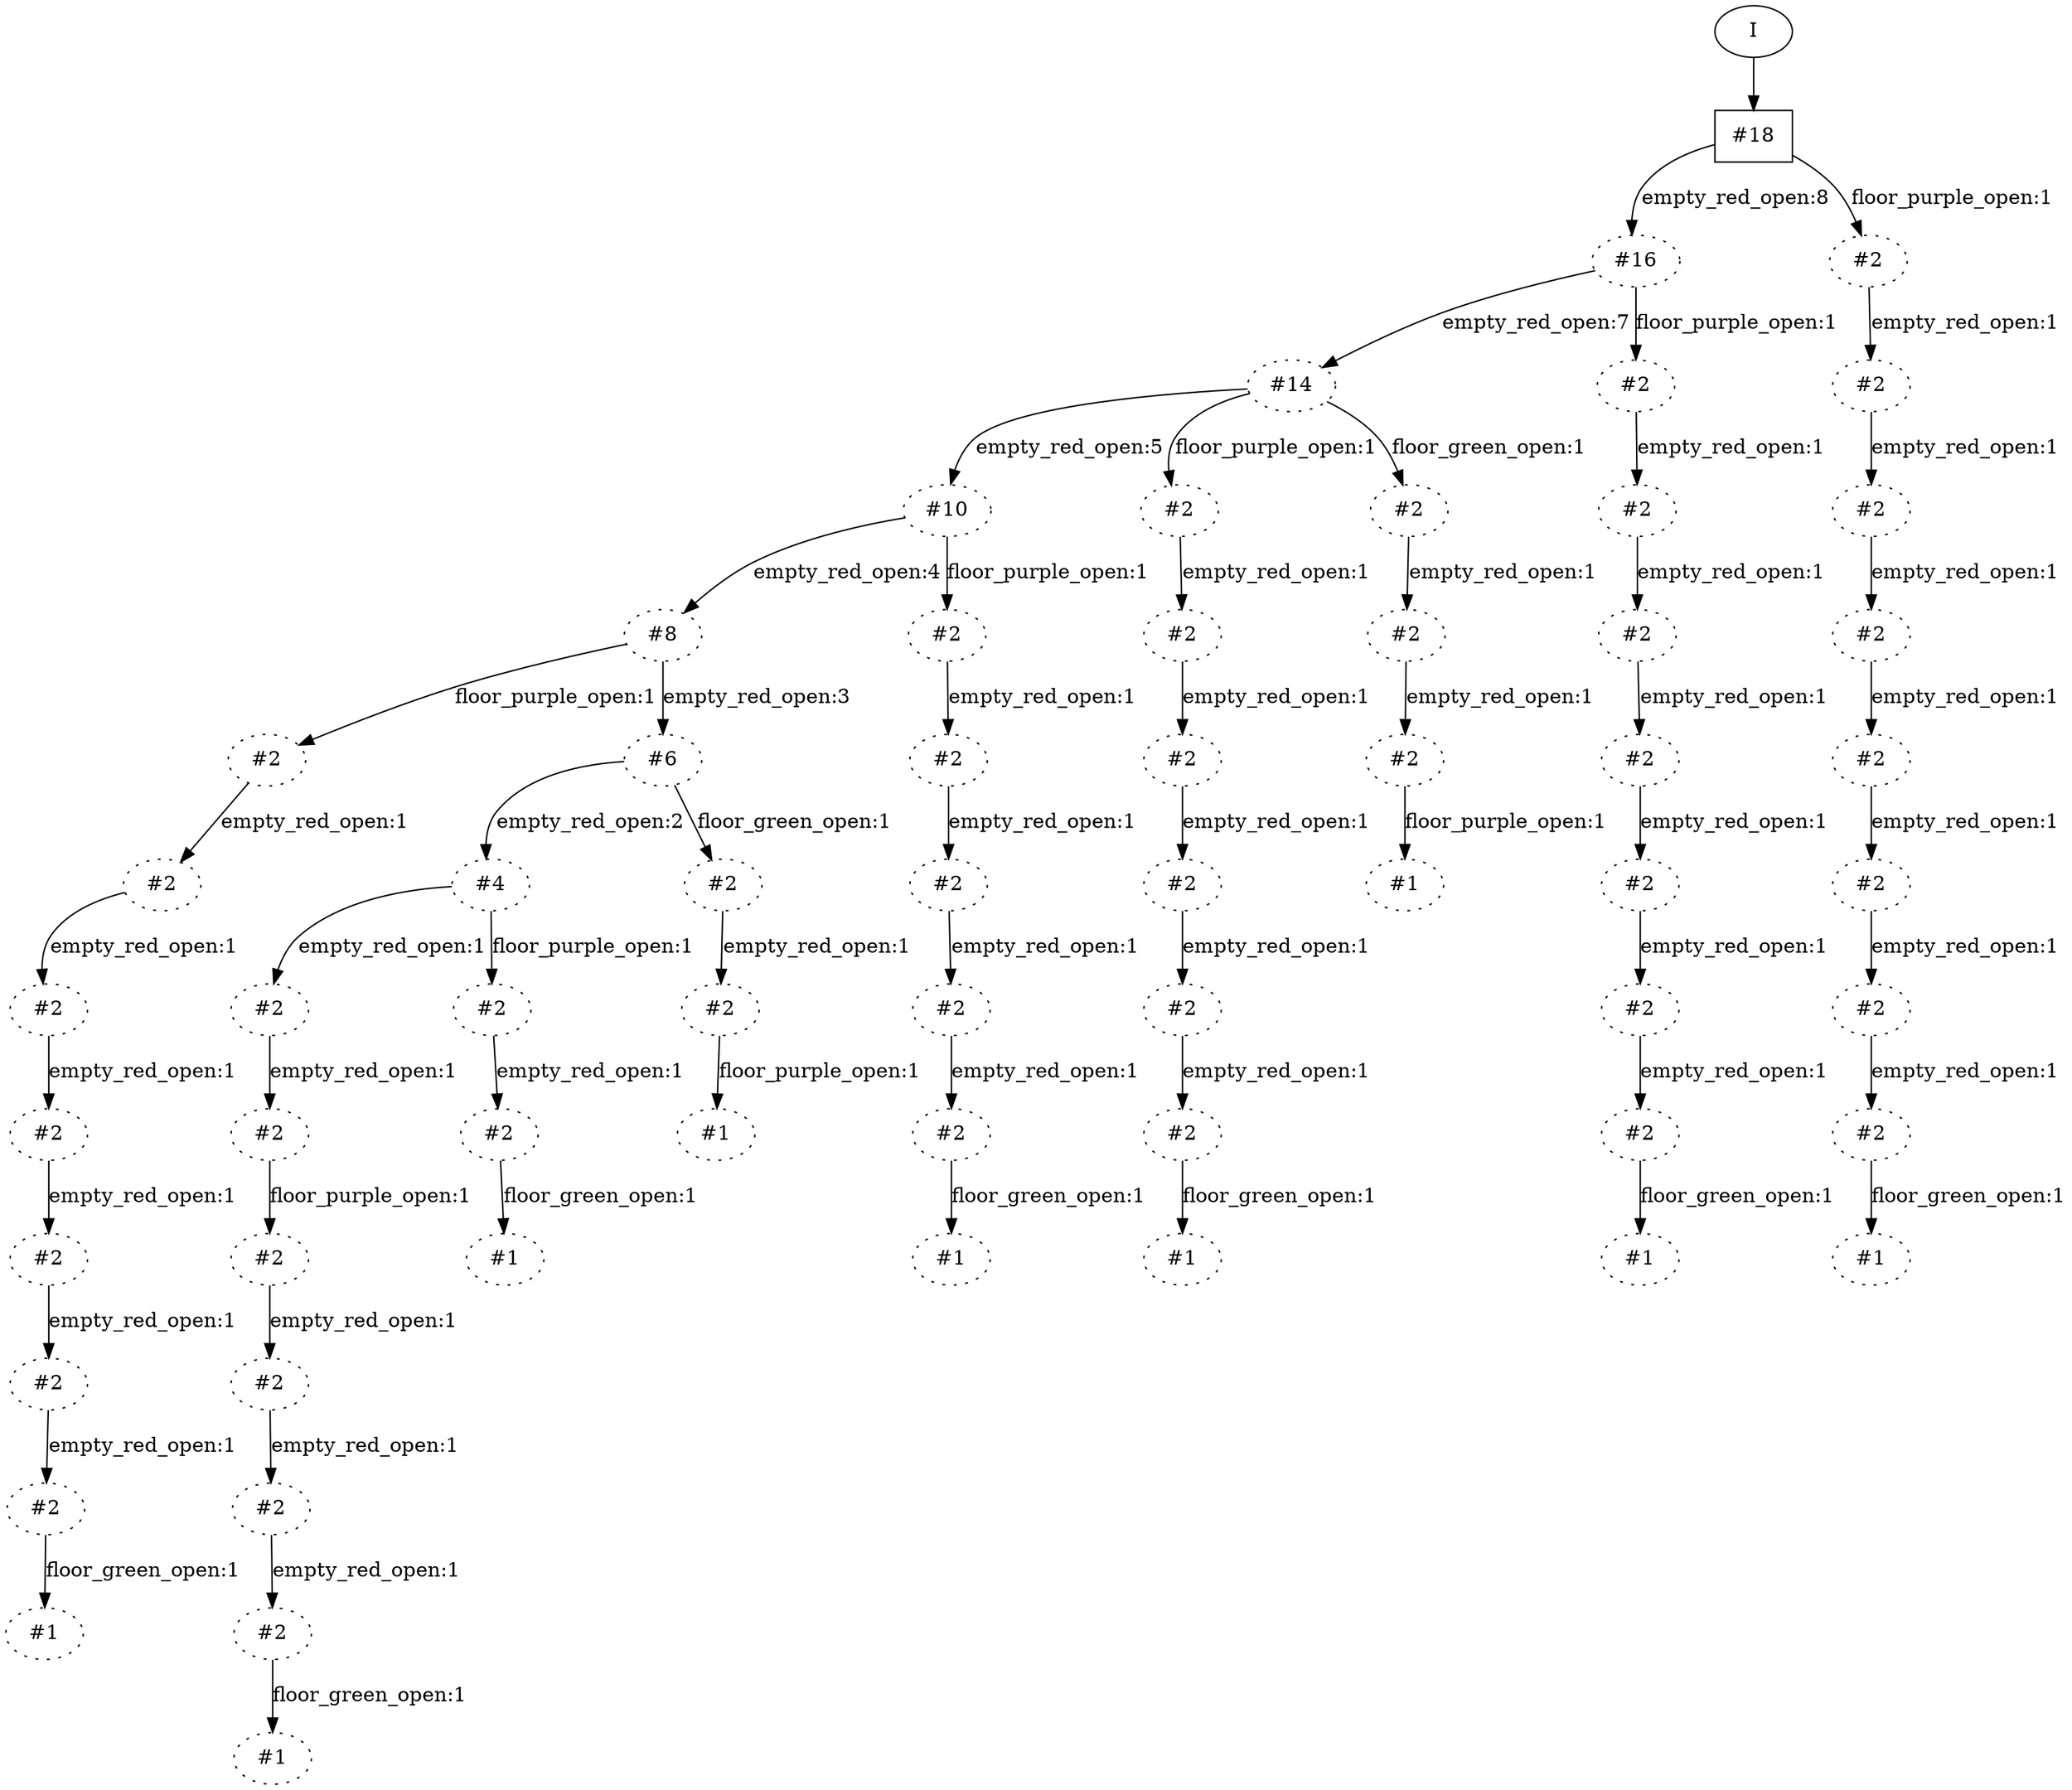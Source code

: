// produced with flexfringe from git commitd1cf04ada0831d0605a3651971ef9a02091d8823
// dfasat/flexfringe -h=kldistance -d=kl_data -m=2 -n=2 -x=0 -w=0 -a=0 -b=0 -f=0 -I=1 -t=1 -q=0 -y=0 -p=0.6 --output-dir=experiments/simple_running_example/flexfringe_data/dfa /Users/nicholasrenninger/Google Drive/Grad School/specification learning/code/DPFA_DTS_product_experiment/dfasatInvestigations/experiments/simple_running_example/flexfringe_data/simple_running_example_train 
digraph DFA {
	0 [label="root" shape=box];
		I -> 0;
	0 [ label="#18"  ];
		0 -> 1 [label="empty_red_open:8"  ];
		0 -> 37 [label="floor_purple_open:1"  ];
	1 [ label="#16"  style=dotted ];
		1 -> 2 [label="empty_red_open:7"  ];
		1 -> 29 [label="floor_purple_open:1"  ];
	2 [ label="#14"  style=dotted ];
		2 -> 3 [label="empty_red_open:5"  ];
		2 -> 13 [label="floor_purple_open:1"  ];
		2 -> 58 [label="floor_green_open:1"  ];
	3 [ label="#10"  style=dotted ];
		3 -> 4 [label="empty_red_open:4"  ];
		3 -> 52 [label="floor_purple_open:1"  ];
	4 [ label="#8"  style=dotted ];
		4 -> 5 [label="floor_purple_open:1"  ];
		4 -> 20 [label="empty_red_open:3"  ];
	20 [ label="#6"  style=dotted ];
		20 -> 21 [label="empty_red_open:2"  ];
		20 -> 46 [label="floor_green_open:1"  ];
	21 [ label="#4"  style=dotted ];
		21 -> 22 [label="empty_red_open:1"  ];
		21 -> 49 [label="floor_purple_open:1"  ];
	22 [ label="#2"  style=dotted ];
		22 -> 23 [label="empty_red_open:1"  ];
	23 [ label="#2"  style=dotted ];
		23 -> 24 [label="floor_purple_open:1"  ];
	24 [ label="#2"  style=dotted ];
		24 -> 25 [label="empty_red_open:1"  ];
	25 [ label="#2"  style=dotted ];
		25 -> 26 [label="empty_red_open:1"  ];
	26 [ label="#2"  style=dotted ];
		26 -> 27 [label="empty_red_open:1"  ];
	27 [ label="#2"  style=dotted ];
		27 -> 28 [label="floor_green_open:1"  ];
	28 [ label="#1"  style=dotted ];
	49 [ label="#2"  style=dotted ];
		49 -> 50 [label="empty_red_open:1"  ];
	50 [ label="#2"  style=dotted ];
		50 -> 51 [label="floor_green_open:1"  ];
	51 [ label="#1"  style=dotted ];
	46 [ label="#2"  style=dotted ];
		46 -> 47 [label="empty_red_open:1"  ];
	47 [ label="#2"  style=dotted ];
		47 -> 48 [label="floor_purple_open:1"  ];
	48 [ label="#1"  style=dotted ];
	5 [ label="#2"  style=dotted ];
		5 -> 6 [label="empty_red_open:1"  ];
	6 [ label="#2"  style=dotted ];
		6 -> 7 [label="empty_red_open:1"  ];
	7 [ label="#2"  style=dotted ];
		7 -> 8 [label="empty_red_open:1"  ];
	8 [ label="#2"  style=dotted ];
		8 -> 9 [label="empty_red_open:1"  ];
	9 [ label="#2"  style=dotted ];
		9 -> 10 [label="empty_red_open:1"  ];
	10 [ label="#2"  style=dotted ];
		10 -> 11 [label="empty_red_open:1"  ];
	11 [ label="#2"  style=dotted ];
		11 -> 12 [label="floor_green_open:1"  ];
	12 [ label="#1"  style=dotted ];
	52 [ label="#2"  style=dotted ];
		52 -> 53 [label="empty_red_open:1"  ];
	53 [ label="#2"  style=dotted ];
		53 -> 54 [label="empty_red_open:1"  ];
	54 [ label="#2"  style=dotted ];
		54 -> 55 [label="empty_red_open:1"  ];
	55 [ label="#2"  style=dotted ];
		55 -> 56 [label="empty_red_open:1"  ];
	56 [ label="#2"  style=dotted ];
		56 -> 57 [label="floor_green_open:1"  ];
	57 [ label="#1"  style=dotted ];
	13 [ label="#2"  style=dotted ];
		13 -> 14 [label="empty_red_open:1"  ];
	14 [ label="#2"  style=dotted ];
		14 -> 15 [label="empty_red_open:1"  ];
	15 [ label="#2"  style=dotted ];
		15 -> 16 [label="empty_red_open:1"  ];
	16 [ label="#2"  style=dotted ];
		16 -> 17 [label="empty_red_open:1"  ];
	17 [ label="#2"  style=dotted ];
		17 -> 18 [label="empty_red_open:1"  ];
	18 [ label="#2"  style=dotted ];
		18 -> 19 [label="floor_green_open:1"  ];
	19 [ label="#1"  style=dotted ];
	58 [ label="#2"  style=dotted ];
		58 -> 59 [label="empty_red_open:1"  ];
	59 [ label="#2"  style=dotted ];
		59 -> 60 [label="empty_red_open:1"  ];
	60 [ label="#2"  style=dotted ];
		60 -> 61 [label="floor_purple_open:1"  ];
	61 [ label="#1"  style=dotted ];
	29 [ label="#2"  style=dotted ];
		29 -> 30 [label="empty_red_open:1"  ];
	30 [ label="#2"  style=dotted ];
		30 -> 31 [label="empty_red_open:1"  ];
	31 [ label="#2"  style=dotted ];
		31 -> 32 [label="empty_red_open:1"  ];
	32 [ label="#2"  style=dotted ];
		32 -> 33 [label="empty_red_open:1"  ];
	33 [ label="#2"  style=dotted ];
		33 -> 34 [label="empty_red_open:1"  ];
	34 [ label="#2"  style=dotted ];
		34 -> 35 [label="empty_red_open:1"  ];
	35 [ label="#2"  style=dotted ];
		35 -> 36 [label="floor_green_open:1"  ];
	36 [ label="#1"  style=dotted ];
	37 [ label="#2"  style=dotted ];
		37 -> 38 [label="empty_red_open:1"  ];
	38 [ label="#2"  style=dotted ];
		38 -> 39 [label="empty_red_open:1"  ];
	39 [ label="#2"  style=dotted ];
		39 -> 40 [label="empty_red_open:1"  ];
	40 [ label="#2"  style=dotted ];
		40 -> 41 [label="empty_red_open:1"  ];
	41 [ label="#2"  style=dotted ];
		41 -> 42 [label="empty_red_open:1"  ];
	42 [ label="#2"  style=dotted ];
		42 -> 43 [label="empty_red_open:1"  ];
	43 [ label="#2"  style=dotted ];
		43 -> 44 [label="empty_red_open:1"  ];
	44 [ label="#2"  style=dotted ];
		44 -> 45 [label="floor_green_open:1"  ];
	45 [ label="#1"  style=dotted ];
}
